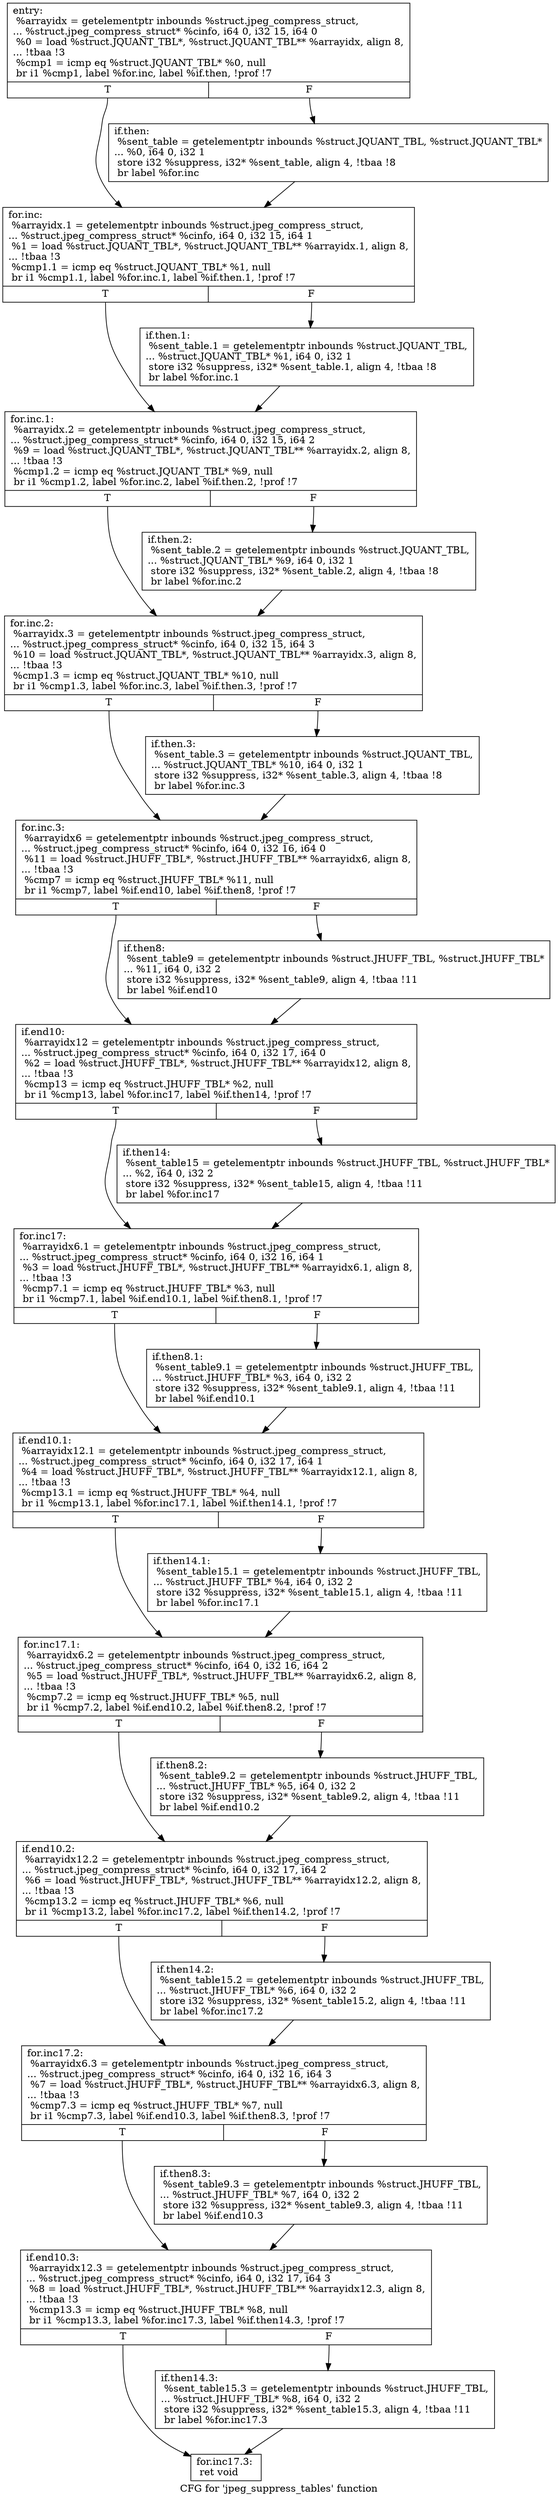digraph "CFG for 'jpeg_suppress_tables' function" {
	label="CFG for 'jpeg_suppress_tables' function";

	Node0x67311a0 [shape=record,label="{entry:\l  %arrayidx = getelementptr inbounds %struct.jpeg_compress_struct,\l... %struct.jpeg_compress_struct* %cinfo, i64 0, i32 15, i64 0\l  %0 = load %struct.JQUANT_TBL*, %struct.JQUANT_TBL** %arrayidx, align 8,\l... !tbaa !3\l  %cmp1 = icmp eq %struct.JQUANT_TBL* %0, null\l  br i1 %cmp1, label %for.inc, label %if.then, !prof !7\l|{<s0>T|<s1>F}}"];
	Node0x67311a0:s0 -> Node0x6726100;
	Node0x67311a0:s1 -> Node0x67261d0;
	Node0x67261d0 [shape=record,label="{if.then:                                          \l  %sent_table = getelementptr inbounds %struct.JQUANT_TBL, %struct.JQUANT_TBL*\l... %0, i64 0, i32 1\l  store i32 %suppress, i32* %sent_table, align 4, !tbaa !8\l  br label %for.inc\l}"];
	Node0x67261d0 -> Node0x6726100;
	Node0x6726100 [shape=record,label="{for.inc:                                          \l  %arrayidx.1 = getelementptr inbounds %struct.jpeg_compress_struct,\l... %struct.jpeg_compress_struct* %cinfo, i64 0, i32 15, i64 1\l  %1 = load %struct.JQUANT_TBL*, %struct.JQUANT_TBL** %arrayidx.1, align 8,\l... !tbaa !3\l  %cmp1.1 = icmp eq %struct.JQUANT_TBL* %1, null\l  br i1 %cmp1.1, label %for.inc.1, label %if.then.1, !prof !7\l|{<s0>T|<s1>F}}"];
	Node0x6726100:s0 -> Node0x6732680;
	Node0x6726100:s1 -> Node0x6732760;
	Node0x6732ee0 [shape=record,label="{if.then8:                                         \l  %sent_table9 = getelementptr inbounds %struct.JHUFF_TBL, %struct.JHUFF_TBL*\l... %11, i64 0, i32 2\l  store i32 %suppress, i32* %sent_table9, align 4, !tbaa !11\l  br label %if.end10\l}"];
	Node0x6732ee0 -> Node0x6733380;
	Node0x6733380 [shape=record,label="{if.end10:                                         \l  %arrayidx12 = getelementptr inbounds %struct.jpeg_compress_struct,\l... %struct.jpeg_compress_struct* %cinfo, i64 0, i32 17, i64 0\l  %2 = load %struct.JHUFF_TBL*, %struct.JHUFF_TBL** %arrayidx12, align 8,\l... !tbaa !3\l  %cmp13 = icmp eq %struct.JHUFF_TBL* %2, null\l  br i1 %cmp13, label %for.inc17, label %if.then14, !prof !7\l|{<s0>T|<s1>F}}"];
	Node0x6733380:s0 -> Node0x6733670;
	Node0x6733380:s1 -> Node0x6733750;
	Node0x6733750 [shape=record,label="{if.then14:                                        \l  %sent_table15 = getelementptr inbounds %struct.JHUFF_TBL, %struct.JHUFF_TBL*\l... %2, i64 0, i32 2\l  store i32 %suppress, i32* %sent_table15, align 4, !tbaa !11\l  br label %for.inc17\l}"];
	Node0x6733750 -> Node0x6733670;
	Node0x6733670 [shape=record,label="{for.inc17:                                        \l  %arrayidx6.1 = getelementptr inbounds %struct.jpeg_compress_struct,\l... %struct.jpeg_compress_struct* %cinfo, i64 0, i32 16, i64 1\l  %3 = load %struct.JHUFF_TBL*, %struct.JHUFF_TBL** %arrayidx6.1, align 8,\l... !tbaa !3\l  %cmp7.1 = icmp eq %struct.JHUFF_TBL* %3, null\l  br i1 %cmp7.1, label %if.end10.1, label %if.then8.1, !prof !7\l|{<s0>T|<s1>F}}"];
	Node0x6733670:s0 -> Node0x67341f0;
	Node0x6733670:s1 -> Node0x67342d0;
	Node0x67342d0 [shape=record,label="{if.then8.1:                                       \l  %sent_table9.1 = getelementptr inbounds %struct.JHUFF_TBL,\l... %struct.JHUFF_TBL* %3, i64 0, i32 2\l  store i32 %suppress, i32* %sent_table9.1, align 4, !tbaa !11\l  br label %if.end10.1\l}"];
	Node0x67342d0 -> Node0x67341f0;
	Node0x67341f0 [shape=record,label="{if.end10.1:                                       \l  %arrayidx12.1 = getelementptr inbounds %struct.jpeg_compress_struct,\l... %struct.jpeg_compress_struct* %cinfo, i64 0, i32 17, i64 1\l  %4 = load %struct.JHUFF_TBL*, %struct.JHUFF_TBL** %arrayidx12.1, align 8,\l... !tbaa !3\l  %cmp13.1 = icmp eq %struct.JHUFF_TBL* %4, null\l  br i1 %cmp13.1, label %for.inc17.1, label %if.then14.1, !prof !7\l|{<s0>T|<s1>F}}"];
	Node0x67341f0:s0 -> Node0x6734900;
	Node0x67341f0:s1 -> Node0x67349b0;
	Node0x67349b0 [shape=record,label="{if.then14.1:                                      \l  %sent_table15.1 = getelementptr inbounds %struct.JHUFF_TBL,\l... %struct.JHUFF_TBL* %4, i64 0, i32 2\l  store i32 %suppress, i32* %sent_table15.1, align 4, !tbaa !11\l  br label %for.inc17.1\l}"];
	Node0x67349b0 -> Node0x6734900;
	Node0x6734900 [shape=record,label="{for.inc17.1:                                      \l  %arrayidx6.2 = getelementptr inbounds %struct.jpeg_compress_struct,\l... %struct.jpeg_compress_struct* %cinfo, i64 0, i32 16, i64 2\l  %5 = load %struct.JHUFF_TBL*, %struct.JHUFF_TBL** %arrayidx6.2, align 8,\l... !tbaa !3\l  %cmp7.2 = icmp eq %struct.JHUFF_TBL* %5, null\l  br i1 %cmp7.2, label %if.end10.2, label %if.then8.2, !prof !7\l|{<s0>T|<s1>F}}"];
	Node0x6734900:s0 -> Node0x6734e40;
	Node0x6734900:s1 -> Node0x6734f20;
	Node0x6734f20 [shape=record,label="{if.then8.2:                                       \l  %sent_table9.2 = getelementptr inbounds %struct.JHUFF_TBL,\l... %struct.JHUFF_TBL* %5, i64 0, i32 2\l  store i32 %suppress, i32* %sent_table9.2, align 4, !tbaa !11\l  br label %if.end10.2\l}"];
	Node0x6734f20 -> Node0x6734e40;
	Node0x6734e40 [shape=record,label="{if.end10.2:                                       \l  %arrayidx12.2 = getelementptr inbounds %struct.jpeg_compress_struct,\l... %struct.jpeg_compress_struct* %cinfo, i64 0, i32 17, i64 2\l  %6 = load %struct.JHUFF_TBL*, %struct.JHUFF_TBL** %arrayidx12.2, align 8,\l... !tbaa !3\l  %cmp13.2 = icmp eq %struct.JHUFF_TBL* %6, null\l  br i1 %cmp13.2, label %for.inc17.2, label %if.then14.2, !prof !7\l|{<s0>T|<s1>F}}"];
	Node0x6734e40:s0 -> Node0x6735370;
	Node0x6734e40:s1 -> Node0x6735450;
	Node0x6735450 [shape=record,label="{if.then14.2:                                      \l  %sent_table15.2 = getelementptr inbounds %struct.JHUFF_TBL,\l... %struct.JHUFF_TBL* %6, i64 0, i32 2\l  store i32 %suppress, i32* %sent_table15.2, align 4, !tbaa !11\l  br label %for.inc17.2\l}"];
	Node0x6735450 -> Node0x6735370;
	Node0x6735370 [shape=record,label="{for.inc17.2:                                      \l  %arrayidx6.3 = getelementptr inbounds %struct.jpeg_compress_struct,\l... %struct.jpeg_compress_struct* %cinfo, i64 0, i32 16, i64 3\l  %7 = load %struct.JHUFF_TBL*, %struct.JHUFF_TBL** %arrayidx6.3, align 8,\l... !tbaa !3\l  %cmp7.3 = icmp eq %struct.JHUFF_TBL* %7, null\l  br i1 %cmp7.3, label %if.end10.3, label %if.then8.3, !prof !7\l|{<s0>T|<s1>F}}"];
	Node0x6735370:s0 -> Node0x67358e0;
	Node0x6735370:s1 -> Node0x67359c0;
	Node0x67359c0 [shape=record,label="{if.then8.3:                                       \l  %sent_table9.3 = getelementptr inbounds %struct.JHUFF_TBL,\l... %struct.JHUFF_TBL* %7, i64 0, i32 2\l  store i32 %suppress, i32* %sent_table9.3, align 4, !tbaa !11\l  br label %if.end10.3\l}"];
	Node0x67359c0 -> Node0x67358e0;
	Node0x67358e0 [shape=record,label="{if.end10.3:                                       \l  %arrayidx12.3 = getelementptr inbounds %struct.jpeg_compress_struct,\l... %struct.jpeg_compress_struct* %cinfo, i64 0, i32 17, i64 3\l  %8 = load %struct.JHUFF_TBL*, %struct.JHUFF_TBL** %arrayidx12.3, align 8,\l... !tbaa !3\l  %cmp13.3 = icmp eq %struct.JHUFF_TBL* %8, null\l  br i1 %cmp13.3, label %for.inc17.3, label %if.then14.3, !prof !7\l|{<s0>T|<s1>F}}"];
	Node0x67358e0:s0 -> Node0x6734830;
	Node0x67358e0:s1 -> Node0x6735f30;
	Node0x6735f30 [shape=record,label="{if.then14.3:                                      \l  %sent_table15.3 = getelementptr inbounds %struct.JHUFF_TBL,\l... %struct.JHUFF_TBL* %8, i64 0, i32 2\l  store i32 %suppress, i32* %sent_table15.3, align 4, !tbaa !11\l  br label %for.inc17.3\l}"];
	Node0x6735f30 -> Node0x6734830;
	Node0x6734830 [shape=record,label="{for.inc17.3:                                      \l  ret void\l}"];
	Node0x6732760 [shape=record,label="{if.then.1:                                        \l  %sent_table.1 = getelementptr inbounds %struct.JQUANT_TBL,\l... %struct.JQUANT_TBL* %1, i64 0, i32 1\l  store i32 %suppress, i32* %sent_table.1, align 4, !tbaa !8\l  br label %for.inc.1\l}"];
	Node0x6732760 -> Node0x6732680;
	Node0x6732680 [shape=record,label="{for.inc.1:                                        \l  %arrayidx.2 = getelementptr inbounds %struct.jpeg_compress_struct,\l... %struct.jpeg_compress_struct* %cinfo, i64 0, i32 15, i64 2\l  %9 = load %struct.JQUANT_TBL*, %struct.JQUANT_TBL** %arrayidx.2, align 8,\l... !tbaa !3\l  %cmp1.2 = icmp eq %struct.JQUANT_TBL* %9, null\l  br i1 %cmp1.2, label %for.inc.2, label %if.then.2, !prof !7\l|{<s0>T|<s1>F}}"];
	Node0x6732680:s0 -> Node0x67327e0;
	Node0x6732680:s1 -> Node0x6731550;
	Node0x6731550 [shape=record,label="{if.then.2:                                        \l  %sent_table.2 = getelementptr inbounds %struct.JQUANT_TBL,\l... %struct.JQUANT_TBL* %9, i64 0, i32 1\l  store i32 %suppress, i32* %sent_table.2, align 4, !tbaa !8\l  br label %for.inc.2\l}"];
	Node0x6731550 -> Node0x67327e0;
	Node0x67327e0 [shape=record,label="{for.inc.2:                                        \l  %arrayidx.3 = getelementptr inbounds %struct.jpeg_compress_struct,\l... %struct.jpeg_compress_struct* %cinfo, i64 0, i32 15, i64 3\l  %10 = load %struct.JQUANT_TBL*, %struct.JQUANT_TBL** %arrayidx.3, align 8,\l... !tbaa !3\l  %cmp1.3 = icmp eq %struct.JQUANT_TBL* %10, null\l  br i1 %cmp1.3, label %for.inc.3, label %if.then.3, !prof !7\l|{<s0>T|<s1>F}}"];
	Node0x67327e0:s0 -> Node0x6731970;
	Node0x67327e0:s1 -> Node0x6731a50;
	Node0x6731a50 [shape=record,label="{if.then.3:                                        \l  %sent_table.3 = getelementptr inbounds %struct.JQUANT_TBL,\l... %struct.JQUANT_TBL* %10, i64 0, i32 1\l  store i32 %suppress, i32* %sent_table.3, align 4, !tbaa !8\l  br label %for.inc.3\l}"];
	Node0x6731a50 -> Node0x6731970;
	Node0x6731970 [shape=record,label="{for.inc.3:                                        \l  %arrayidx6 = getelementptr inbounds %struct.jpeg_compress_struct,\l... %struct.jpeg_compress_struct* %cinfo, i64 0, i32 16, i64 0\l  %11 = load %struct.JHUFF_TBL*, %struct.JHUFF_TBL** %arrayidx6, align 8,\l... !tbaa !3\l  %cmp7 = icmp eq %struct.JHUFF_TBL* %11, null\l  br i1 %cmp7, label %if.end10, label %if.then8, !prof !7\l|{<s0>T|<s1>F}}"];
	Node0x6731970:s0 -> Node0x6733380;
	Node0x6731970:s1 -> Node0x6732ee0;
}
